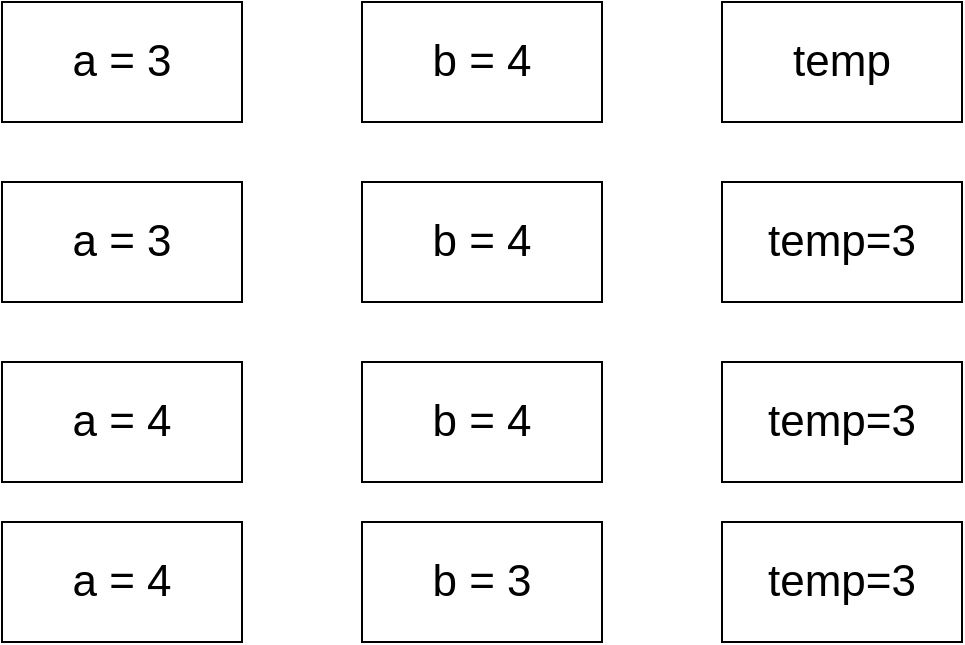 <mxfile version="13.4.0" type="device"><diagram id="uP5gMltfrclFHzQTGU7G" name="Page-1"><mxGraphModel dx="716" dy="397" grid="1" gridSize="10" guides="1" tooltips="1" connect="1" arrows="1" fold="1" page="1" pageScale="1" pageWidth="850" pageHeight="1100" math="0" shadow="0"><root><mxCell id="0"/><mxCell id="1" parent="0"/><mxCell id="5ssYhn-ANpwcj1AWOHFl-1" value="a = 3" style="rounded=0;whiteSpace=wrap;html=1;fontSize=22;" vertex="1" parent="1"><mxGeometry x="190" y="120" width="120" height="60" as="geometry"/></mxCell><mxCell id="5ssYhn-ANpwcj1AWOHFl-2" value="&lt;font style=&quot;font-size: 22px&quot;&gt;b = 4&lt;/font&gt;" style="rounded=0;whiteSpace=wrap;html=1;" vertex="1" parent="1"><mxGeometry x="370" y="120" width="120" height="60" as="geometry"/></mxCell><mxCell id="5ssYhn-ANpwcj1AWOHFl-3" value="&lt;font style=&quot;font-size: 22px&quot;&gt;temp&lt;br&gt;&lt;/font&gt;" style="rounded=0;whiteSpace=wrap;html=1;" vertex="1" parent="1"><mxGeometry x="550" y="120" width="120" height="60" as="geometry"/></mxCell><mxCell id="5ssYhn-ANpwcj1AWOHFl-7" value="&lt;font style=&quot;font-size: 22px&quot;&gt;temp=3&lt;br&gt;&lt;/font&gt;" style="rounded=0;whiteSpace=wrap;html=1;" vertex="1" parent="1"><mxGeometry x="550" y="300" width="120" height="60" as="geometry"/></mxCell><mxCell id="5ssYhn-ANpwcj1AWOHFl-8" value="&lt;font style=&quot;font-size: 22px&quot;&gt;b = 4&lt;/font&gt;" style="rounded=0;whiteSpace=wrap;html=1;" vertex="1" parent="1"><mxGeometry x="370" y="300" width="120" height="60" as="geometry"/></mxCell><mxCell id="5ssYhn-ANpwcj1AWOHFl-9" value="a = 4" style="rounded=0;whiteSpace=wrap;html=1;fontSize=22;" vertex="1" parent="1"><mxGeometry x="190" y="300" width="120" height="60" as="geometry"/></mxCell><mxCell id="5ssYhn-ANpwcj1AWOHFl-10" value="&lt;font style=&quot;font-size: 22px&quot;&gt;b = 4&lt;/font&gt;" style="rounded=0;whiteSpace=wrap;html=1;" vertex="1" parent="1"><mxGeometry x="370" y="210" width="120" height="60" as="geometry"/></mxCell><mxCell id="5ssYhn-ANpwcj1AWOHFl-11" value="a = 3" style="rounded=0;whiteSpace=wrap;html=1;fontSize=22;" vertex="1" parent="1"><mxGeometry x="190" y="210" width="120" height="60" as="geometry"/></mxCell><mxCell id="5ssYhn-ANpwcj1AWOHFl-12" value="&lt;font style=&quot;font-size: 22px&quot;&gt;temp=3&lt;br&gt;&lt;/font&gt;" style="rounded=0;whiteSpace=wrap;html=1;" vertex="1" parent="1"><mxGeometry x="550" y="210" width="120" height="60" as="geometry"/></mxCell><mxCell id="5ssYhn-ANpwcj1AWOHFl-13" value="&lt;font style=&quot;font-size: 22px&quot;&gt;temp=3&lt;br&gt;&lt;/font&gt;" style="rounded=0;whiteSpace=wrap;html=1;" vertex="1" parent="1"><mxGeometry x="550" y="380" width="120" height="60" as="geometry"/></mxCell><mxCell id="5ssYhn-ANpwcj1AWOHFl-14" value="&lt;font style=&quot;font-size: 22px&quot;&gt;b = 3&lt;/font&gt;" style="rounded=0;whiteSpace=wrap;html=1;" vertex="1" parent="1"><mxGeometry x="370" y="380" width="120" height="60" as="geometry"/></mxCell><mxCell id="5ssYhn-ANpwcj1AWOHFl-15" value="a = 4" style="rounded=0;whiteSpace=wrap;html=1;fontSize=22;" vertex="1" parent="1"><mxGeometry x="190" y="380" width="120" height="60" as="geometry"/></mxCell></root></mxGraphModel></diagram></mxfile>